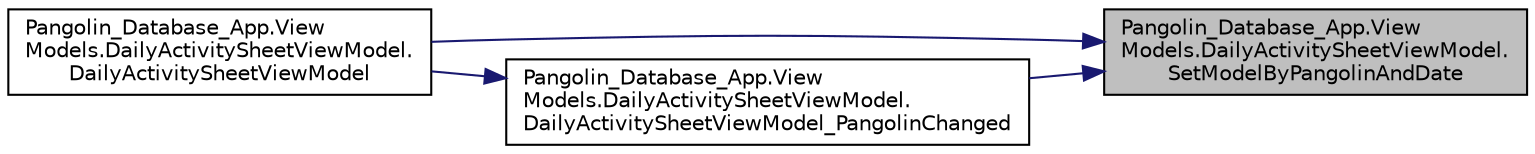 digraph "Pangolin_Database_App.ViewModels.DailyActivitySheetViewModel.SetModelByPangolinAndDate"
{
 // LATEX_PDF_SIZE
  edge [fontname="Helvetica",fontsize="10",labelfontname="Helvetica",labelfontsize="10"];
  node [fontname="Helvetica",fontsize="10",shape=record];
  rankdir="RL";
  Node1 [label="Pangolin_Database_App.View\lModels.DailyActivitySheetViewModel.\lSetModelByPangolinAndDate",height=0.2,width=0.4,color="black", fillcolor="grey75", style="filled", fontcolor="black",tooltip="Triers to get a existing model by date and pangolin or returns a new one if no found"];
  Node1 -> Node2 [dir="back",color="midnightblue",fontsize="10",style="solid",fontname="Helvetica"];
  Node2 [label="Pangolin_Database_App.View\lModels.DailyActivitySheetViewModel.\lDailyActivitySheetViewModel",height=0.2,width=0.4,color="black", fillcolor="white", style="filled",URL="$class_pangolin___database___app_1_1_view_models_1_1_daily_activity_sheet_view_model.html#aa745fd0f851c3ecfab6d1f3dfc01b0ba",tooltip=" "];
  Node1 -> Node3 [dir="back",color="midnightblue",fontsize="10",style="solid",fontname="Helvetica"];
  Node3 [label="Pangolin_Database_App.View\lModels.DailyActivitySheetViewModel.\lDailyActivitySheetViewModel_PangolinChanged",height=0.2,width=0.4,color="black", fillcolor="white", style="filled",URL="$class_pangolin___database___app_1_1_view_models_1_1_daily_activity_sheet_view_model.html#a224f438a1fdf4bea06e0976c56efa225",tooltip="Check if there is a existing model for this pangolin at current date or set new model"];
  Node3 -> Node2 [dir="back",color="midnightblue",fontsize="10",style="solid",fontname="Helvetica"];
}
